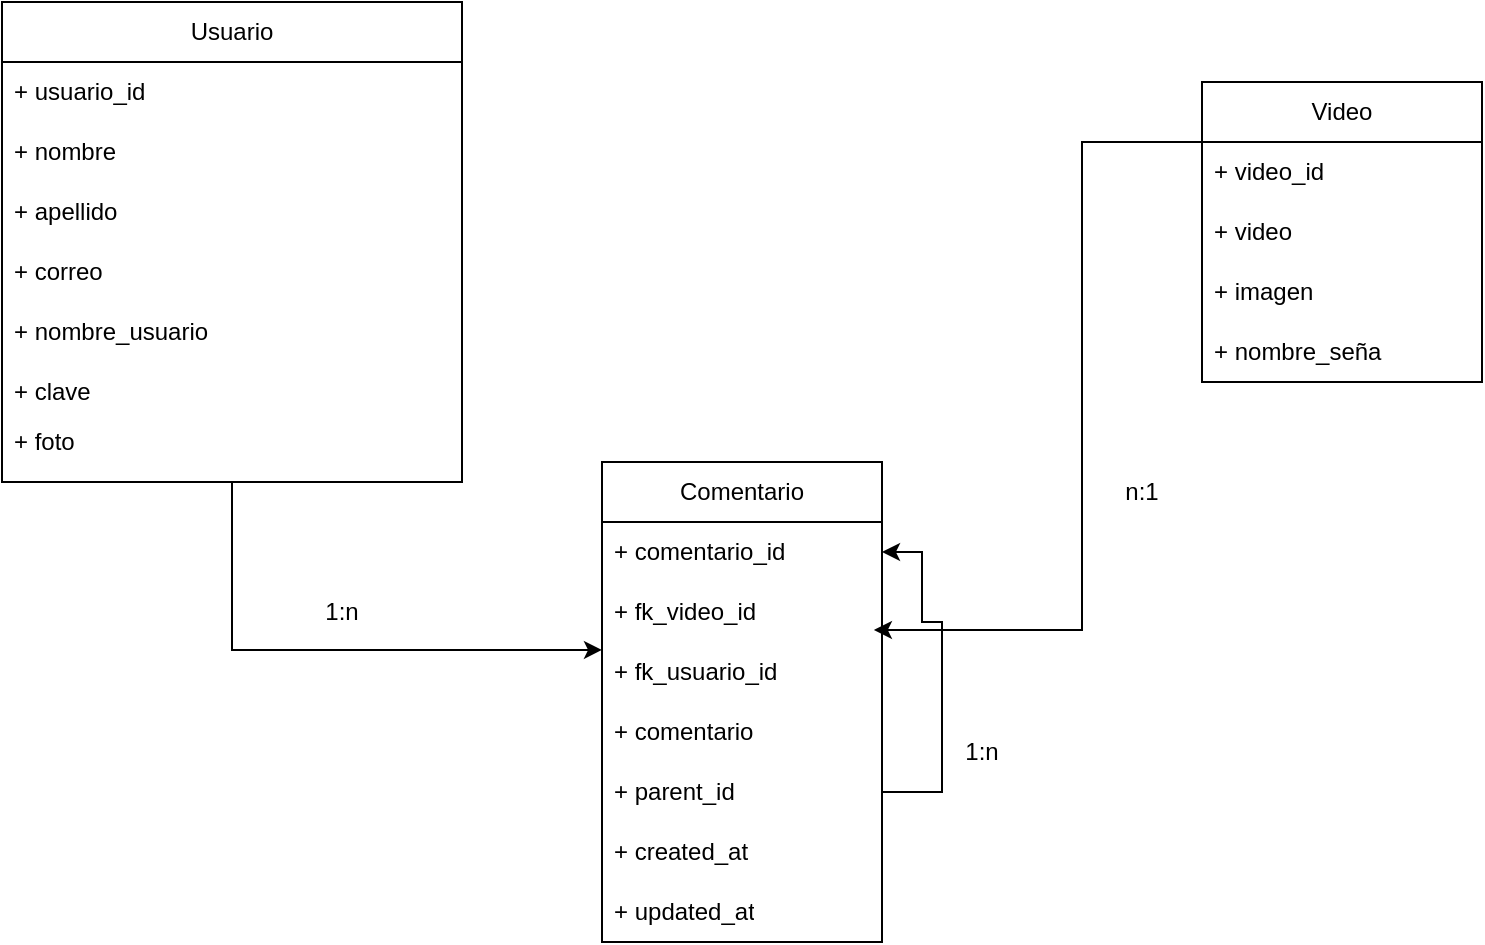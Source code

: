 <mxfile version="26.0.16">
  <diagram id="C5RBs43oDa-KdzZeNtuy" name="Page-1">
    <mxGraphModel dx="1886" dy="808" grid="1" gridSize="10" guides="1" tooltips="1" connect="1" arrows="1" fold="1" page="1" pageScale="1" pageWidth="827" pageHeight="1169" math="0" shadow="0">
      <root>
        <object label="" id_video="" id="WIyWlLk6GJQsqaUBKTNV-0">
          <mxCell />
        </object>
        <mxCell id="WIyWlLk6GJQsqaUBKTNV-1" parent="WIyWlLk6GJQsqaUBKTNV-0" />
        <mxCell id="juJEZmmS5EXtePWNWW7p-1" value="Usuario" style="swimlane;fontStyle=0;childLayout=stackLayout;horizontal=1;startSize=30;horizontalStack=0;resizeParent=1;resizeParentMax=0;resizeLast=0;collapsible=1;marginBottom=0;whiteSpace=wrap;html=1;" vertex="1" parent="WIyWlLk6GJQsqaUBKTNV-1">
          <mxGeometry x="50" y="180" width="230" height="240" as="geometry" />
        </mxCell>
        <mxCell id="juJEZmmS5EXtePWNWW7p-2" value="+ usuario_id" style="text;strokeColor=none;fillColor=none;align=left;verticalAlign=middle;spacingLeft=4;spacingRight=4;overflow=hidden;points=[[0,0.5],[1,0.5]];portConstraint=eastwest;rotatable=0;whiteSpace=wrap;html=1;" vertex="1" parent="juJEZmmS5EXtePWNWW7p-1">
          <mxGeometry y="30" width="230" height="30" as="geometry" />
        </mxCell>
        <mxCell id="juJEZmmS5EXtePWNWW7p-3" value="+ nombre" style="text;strokeColor=none;fillColor=none;align=left;verticalAlign=middle;spacingLeft=4;spacingRight=4;overflow=hidden;points=[[0,0.5],[1,0.5]];portConstraint=eastwest;rotatable=0;whiteSpace=wrap;html=1;" vertex="1" parent="juJEZmmS5EXtePWNWW7p-1">
          <mxGeometry y="60" width="230" height="30" as="geometry" />
        </mxCell>
        <mxCell id="juJEZmmS5EXtePWNWW7p-4" value="+ apellido" style="text;strokeColor=none;fillColor=none;align=left;verticalAlign=middle;spacingLeft=4;spacingRight=4;overflow=hidden;points=[[0,0.5],[1,0.5]];portConstraint=eastwest;rotatable=0;whiteSpace=wrap;html=1;" vertex="1" parent="juJEZmmS5EXtePWNWW7p-1">
          <mxGeometry y="90" width="230" height="30" as="geometry" />
        </mxCell>
        <mxCell id="juJEZmmS5EXtePWNWW7p-7" value="&lt;div&gt;+ correo&lt;/div&gt;" style="text;strokeColor=none;fillColor=none;align=left;verticalAlign=middle;spacingLeft=4;spacingRight=4;overflow=hidden;points=[[0,0.5],[1,0.5]];portConstraint=eastwest;rotatable=0;whiteSpace=wrap;html=1;" vertex="1" parent="juJEZmmS5EXtePWNWW7p-1">
          <mxGeometry y="120" width="230" height="30" as="geometry" />
        </mxCell>
        <mxCell id="juJEZmmS5EXtePWNWW7p-8" value="+ nombre_usuario" style="text;strokeColor=none;fillColor=none;align=left;verticalAlign=middle;spacingLeft=4;spacingRight=4;overflow=hidden;points=[[0,0.5],[1,0.5]];portConstraint=eastwest;rotatable=0;whiteSpace=wrap;html=1;" vertex="1" parent="juJEZmmS5EXtePWNWW7p-1">
          <mxGeometry y="150" width="230" height="30" as="geometry" />
        </mxCell>
        <mxCell id="juJEZmmS5EXtePWNWW7p-9" value="+ clave" style="text;strokeColor=none;fillColor=none;align=left;verticalAlign=middle;spacingLeft=4;spacingRight=4;overflow=hidden;points=[[0,0.5],[1,0.5]];portConstraint=eastwest;rotatable=0;whiteSpace=wrap;html=1;" vertex="1" parent="juJEZmmS5EXtePWNWW7p-1">
          <mxGeometry y="180" width="230" height="30" as="geometry" />
        </mxCell>
        <mxCell id="juJEZmmS5EXtePWNWW7p-10" value="&lt;div&gt;+ foto&lt;/div&gt;&lt;div&gt;&lt;br&gt;&lt;/div&gt;" style="text;strokeColor=none;fillColor=none;align=left;verticalAlign=middle;spacingLeft=4;spacingRight=4;overflow=hidden;points=[[0,0.5],[1,0.5]];portConstraint=eastwest;rotatable=0;whiteSpace=wrap;html=1;" vertex="1" parent="juJEZmmS5EXtePWNWW7p-1">
          <mxGeometry y="210" width="230" height="30" as="geometry" />
        </mxCell>
        <mxCell id="juJEZmmS5EXtePWNWW7p-11" value="Video" style="swimlane;fontStyle=0;childLayout=stackLayout;horizontal=1;startSize=30;horizontalStack=0;resizeParent=1;resizeParentMax=0;resizeLast=0;collapsible=1;marginBottom=0;whiteSpace=wrap;html=1;" vertex="1" parent="WIyWlLk6GJQsqaUBKTNV-1">
          <mxGeometry x="650" y="220" width="140" height="150" as="geometry" />
        </mxCell>
        <mxCell id="juJEZmmS5EXtePWNWW7p-12" value="+ video_id" style="text;strokeColor=none;fillColor=none;align=left;verticalAlign=middle;spacingLeft=4;spacingRight=4;overflow=hidden;points=[[0,0.5],[1,0.5]];portConstraint=eastwest;rotatable=0;whiteSpace=wrap;html=1;" vertex="1" parent="juJEZmmS5EXtePWNWW7p-11">
          <mxGeometry y="30" width="140" height="30" as="geometry" />
        </mxCell>
        <mxCell id="juJEZmmS5EXtePWNWW7p-13" value="+ video" style="text;strokeColor=none;fillColor=none;align=left;verticalAlign=middle;spacingLeft=4;spacingRight=4;overflow=hidden;points=[[0,0.5],[1,0.5]];portConstraint=eastwest;rotatable=0;whiteSpace=wrap;html=1;" vertex="1" parent="juJEZmmS5EXtePWNWW7p-11">
          <mxGeometry y="60" width="140" height="30" as="geometry" />
        </mxCell>
        <mxCell id="juJEZmmS5EXtePWNWW7p-14" value="+ imagen" style="text;strokeColor=none;fillColor=none;align=left;verticalAlign=middle;spacingLeft=4;spacingRight=4;overflow=hidden;points=[[0,0.5],[1,0.5]];portConstraint=eastwest;rotatable=0;whiteSpace=wrap;html=1;" vertex="1" parent="juJEZmmS5EXtePWNWW7p-11">
          <mxGeometry y="90" width="140" height="30" as="geometry" />
        </mxCell>
        <mxCell id="juJEZmmS5EXtePWNWW7p-15" value="&lt;div&gt;+ nombre_seña&lt;/div&gt;" style="text;strokeColor=none;fillColor=none;align=left;verticalAlign=middle;spacingLeft=4;spacingRight=4;overflow=hidden;points=[[0,0.5],[1,0.5]];portConstraint=eastwest;rotatable=0;whiteSpace=wrap;html=1;" vertex="1" parent="juJEZmmS5EXtePWNWW7p-11">
          <mxGeometry y="120" width="140" height="30" as="geometry" />
        </mxCell>
        <mxCell id="juJEZmmS5EXtePWNWW7p-16" value="Comentario" style="swimlane;fontStyle=0;childLayout=stackLayout;horizontal=1;startSize=30;horizontalStack=0;resizeParent=1;resizeParentMax=0;resizeLast=0;collapsible=1;marginBottom=0;whiteSpace=wrap;html=1;" vertex="1" parent="WIyWlLk6GJQsqaUBKTNV-1">
          <mxGeometry x="350" y="410" width="140" height="240" as="geometry" />
        </mxCell>
        <mxCell id="juJEZmmS5EXtePWNWW7p-17" value="+ comentario_id" style="text;strokeColor=none;fillColor=none;align=left;verticalAlign=middle;spacingLeft=4;spacingRight=4;overflow=hidden;points=[[0,0.5],[1,0.5]];portConstraint=eastwest;rotatable=0;whiteSpace=wrap;html=1;" vertex="1" parent="juJEZmmS5EXtePWNWW7p-16">
          <mxGeometry y="30" width="140" height="30" as="geometry" />
        </mxCell>
        <mxCell id="juJEZmmS5EXtePWNWW7p-18" value="+ fk_video_id" style="text;strokeColor=none;fillColor=none;align=left;verticalAlign=middle;spacingLeft=4;spacingRight=4;overflow=hidden;points=[[0,0.5],[1,0.5]];portConstraint=eastwest;rotatable=0;whiteSpace=wrap;html=1;" vertex="1" parent="juJEZmmS5EXtePWNWW7p-16">
          <mxGeometry y="60" width="140" height="30" as="geometry" />
        </mxCell>
        <mxCell id="juJEZmmS5EXtePWNWW7p-19" value="+ fk_usuario_id" style="text;strokeColor=none;fillColor=none;align=left;verticalAlign=middle;spacingLeft=4;spacingRight=4;overflow=hidden;points=[[0,0.5],[1,0.5]];portConstraint=eastwest;rotatable=0;whiteSpace=wrap;html=1;" vertex="1" parent="juJEZmmS5EXtePWNWW7p-16">
          <mxGeometry y="90" width="140" height="30" as="geometry" />
        </mxCell>
        <mxCell id="juJEZmmS5EXtePWNWW7p-20" value="+ comentario" style="text;strokeColor=none;fillColor=none;align=left;verticalAlign=middle;spacingLeft=4;spacingRight=4;overflow=hidden;points=[[0,0.5],[1,0.5]];portConstraint=eastwest;rotatable=0;whiteSpace=wrap;html=1;" vertex="1" parent="juJEZmmS5EXtePWNWW7p-16">
          <mxGeometry y="120" width="140" height="30" as="geometry" />
        </mxCell>
        <mxCell id="juJEZmmS5EXtePWNWW7p-29" style="edgeStyle=orthogonalEdgeStyle;rounded=0;orthogonalLoop=1;jettySize=auto;html=1;entryX=1;entryY=0.5;entryDx=0;entryDy=0;" edge="1" parent="juJEZmmS5EXtePWNWW7p-16" source="juJEZmmS5EXtePWNWW7p-21" target="juJEZmmS5EXtePWNWW7p-17">
          <mxGeometry relative="1" as="geometry">
            <Array as="points">
              <mxPoint x="170" y="165" />
              <mxPoint x="170" y="80" />
              <mxPoint x="160" y="80" />
              <mxPoint x="160" y="45" />
            </Array>
          </mxGeometry>
        </mxCell>
        <mxCell id="juJEZmmS5EXtePWNWW7p-21" value="+ parent_id" style="text;strokeColor=none;fillColor=none;align=left;verticalAlign=middle;spacingLeft=4;spacingRight=4;overflow=hidden;points=[[0,0.5],[1,0.5]];portConstraint=eastwest;rotatable=0;whiteSpace=wrap;html=1;" vertex="1" parent="juJEZmmS5EXtePWNWW7p-16">
          <mxGeometry y="150" width="140" height="30" as="geometry" />
        </mxCell>
        <mxCell id="juJEZmmS5EXtePWNWW7p-22" value="+ created_at" style="text;strokeColor=none;fillColor=none;align=left;verticalAlign=middle;spacingLeft=4;spacingRight=4;overflow=hidden;points=[[0,0.5],[1,0.5]];portConstraint=eastwest;rotatable=0;whiteSpace=wrap;html=1;" vertex="1" parent="juJEZmmS5EXtePWNWW7p-16">
          <mxGeometry y="180" width="140" height="30" as="geometry" />
        </mxCell>
        <mxCell id="juJEZmmS5EXtePWNWW7p-23" value="+ updated_at" style="text;strokeColor=none;fillColor=none;align=left;verticalAlign=middle;spacingLeft=4;spacingRight=4;overflow=hidden;points=[[0,0.5],[1,0.5]];portConstraint=eastwest;rotatable=0;whiteSpace=wrap;html=1;" vertex="1" parent="juJEZmmS5EXtePWNWW7p-16">
          <mxGeometry y="210" width="140" height="30" as="geometry" />
        </mxCell>
        <mxCell id="juJEZmmS5EXtePWNWW7p-24" style="edgeStyle=orthogonalEdgeStyle;rounded=0;orthogonalLoop=1;jettySize=auto;html=1;entryX=0;entryY=0.133;entryDx=0;entryDy=0;entryPerimeter=0;" edge="1" parent="WIyWlLk6GJQsqaUBKTNV-1" source="juJEZmmS5EXtePWNWW7p-1" target="juJEZmmS5EXtePWNWW7p-19">
          <mxGeometry relative="1" as="geometry" />
        </mxCell>
        <mxCell id="juJEZmmS5EXtePWNWW7p-25" style="edgeStyle=orthogonalEdgeStyle;rounded=0;orthogonalLoop=1;jettySize=auto;html=1;entryX=0.971;entryY=0.8;entryDx=0;entryDy=0;entryPerimeter=0;" edge="1" parent="WIyWlLk6GJQsqaUBKTNV-1" source="juJEZmmS5EXtePWNWW7p-12" target="juJEZmmS5EXtePWNWW7p-18">
          <mxGeometry relative="1" as="geometry">
            <Array as="points">
              <mxPoint x="590" y="250" />
              <mxPoint x="590" y="494" />
            </Array>
          </mxGeometry>
        </mxCell>
        <mxCell id="juJEZmmS5EXtePWNWW7p-26" value="1:n" style="text;strokeColor=none;align=center;fillColor=none;html=1;verticalAlign=middle;whiteSpace=wrap;rounded=0;" vertex="1" parent="WIyWlLk6GJQsqaUBKTNV-1">
          <mxGeometry x="190" y="470" width="60" height="30" as="geometry" />
        </mxCell>
        <mxCell id="juJEZmmS5EXtePWNWW7p-27" value="n:1" style="text;strokeColor=none;align=center;fillColor=none;html=1;verticalAlign=middle;whiteSpace=wrap;rounded=0;" vertex="1" parent="WIyWlLk6GJQsqaUBKTNV-1">
          <mxGeometry x="590" y="410" width="60" height="30" as="geometry" />
        </mxCell>
        <mxCell id="juJEZmmS5EXtePWNWW7p-30" value="1:n" style="text;strokeColor=none;align=center;fillColor=none;html=1;verticalAlign=middle;whiteSpace=wrap;rounded=0;" vertex="1" parent="WIyWlLk6GJQsqaUBKTNV-1">
          <mxGeometry x="510" y="540" width="60" height="30" as="geometry" />
        </mxCell>
      </root>
    </mxGraphModel>
  </diagram>
</mxfile>
